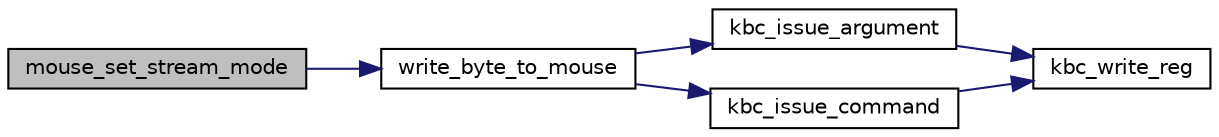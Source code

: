 digraph "mouse_set_stream_mode"
{
 // LATEX_PDF_SIZE
  edge [fontname="Helvetica",fontsize="10",labelfontname="Helvetica",labelfontsize="10"];
  node [fontname="Helvetica",fontsize="10",shape=record];
  rankdir="LR";
  Node1 [label="mouse_set_stream_mode",height=0.2,width=0.4,color="black", fillcolor="grey75", style="filled", fontcolor="black",tooltip="Sets the mouse to stream mode."];
  Node1 -> Node2 [color="midnightblue",fontsize="10",style="solid",fontname="Helvetica"];
  Node2 [label="write_byte_to_mouse",height=0.2,width=0.4,color="black", fillcolor="white", style="filled",URL="$group__mouse.html#gadc968ef8cbf8660fe0bac8237d65183e",tooltip="Issues a command to the mouse using the kbc."];
  Node2 -> Node3 [color="midnightblue",fontsize="10",style="solid",fontname="Helvetica"];
  Node3 [label="kbc_issue_argument",height=0.2,width=0.4,color="black", fillcolor="white", style="filled",URL="$group__kbc.html#gaa0559188b6e62f1b72bd50ba1915d914",tooltip="Issues an argument to the kbc."];
  Node3 -> Node4 [color="midnightblue",fontsize="10",style="solid",fontname="Helvetica"];
  Node4 [label="kbc_write_reg",height=0.2,width=0.4,color="black", fillcolor="white", style="filled",URL="$group__kbc.html#ga628109931012fdfa144b55cc679a7fe9",tooltip="Writes a byte to a kbc register."];
  Node2 -> Node5 [color="midnightblue",fontsize="10",style="solid",fontname="Helvetica"];
  Node5 [label="kbc_issue_command",height=0.2,width=0.4,color="black", fillcolor="white", style="filled",URL="$group__kbc.html#ga978c37bd6eca1b2724372aee45770670",tooltip="Issues a command to the kbc."];
  Node5 -> Node4 [color="midnightblue",fontsize="10",style="solid",fontname="Helvetica"];
}
